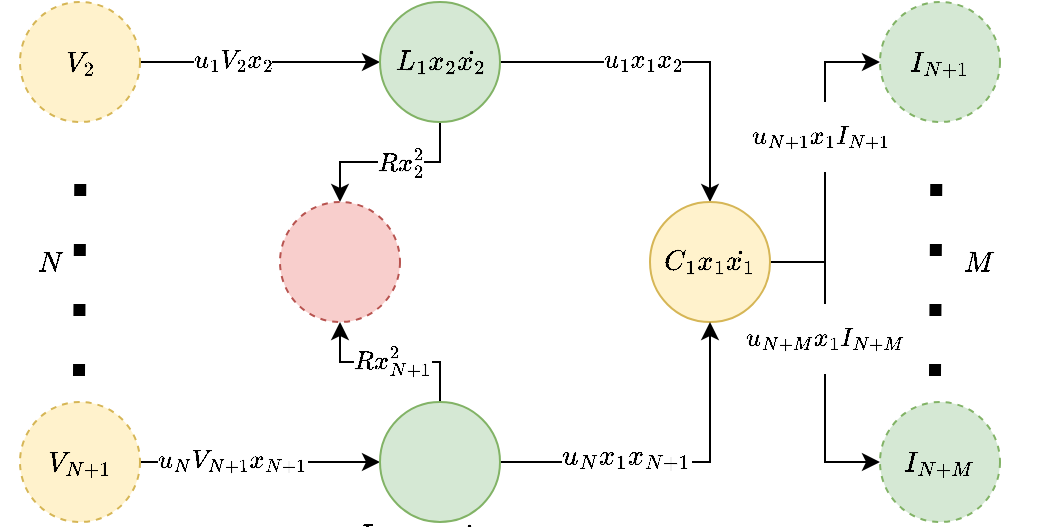 <mxfile version="13.7.9" type="device"><diagram id="qkD1Uyv4oJS3TJNYdxAf" name="Page-1"><mxGraphModel dx="1024" dy="592" grid="1" gridSize="12" guides="1" tooltips="1" connect="1" arrows="1" fold="1" page="1" pageScale="1" pageWidth="850" pageHeight="1100" math="1" shadow="0"><root><mxCell id="0"/><mxCell id="1" parent="0"/><mxCell id="KrP2umfjc1I0FBW_F1Zc-14" style="edgeStyle=orthogonalEdgeStyle;rounded=0;orthogonalLoop=1;jettySize=auto;html=1;exitX=1;exitY=0.5;exitDx=0;exitDy=0;entryX=0;entryY=0.5;entryDx=0;entryDy=0;labelBackgroundColor=none;" parent="1" source="KrP2umfjc1I0FBW_F1Zc-1" target="KrP2umfjc1I0FBW_F1Zc-2" edge="1"><mxGeometry relative="1" as="geometry"/></mxCell><mxCell id="KrP2umfjc1I0FBW_F1Zc-20" value="$$u_1V_2x_2$$" style="edgeLabel;html=1;align=center;verticalAlign=middle;resizable=0;points=[];" parent="KrP2umfjc1I0FBW_F1Zc-14" vertex="1" connectable="0"><mxGeometry x="-0.233" y="1" relative="1" as="geometry"><mxPoint as="offset"/></mxGeometry></mxCell><mxCell id="KrP2umfjc1I0FBW_F1Zc-1" value="$$V_2$$" style="ellipse;whiteSpace=wrap;html=1;aspect=fixed;dashed=1;fillColor=#fff2cc;strokeColor=#d6b656;" parent="1" vertex="1"><mxGeometry x="50" y="160" width="60" height="60" as="geometry"/></mxCell><mxCell id="KrP2umfjc1I0FBW_F1Zc-15" style="edgeStyle=orthogonalEdgeStyle;rounded=0;orthogonalLoop=1;jettySize=auto;html=1;exitX=1;exitY=0.5;exitDx=0;exitDy=0;entryX=0.5;entryY=0;entryDx=0;entryDy=0;labelBackgroundColor=none;" parent="1" source="KrP2umfjc1I0FBW_F1Zc-2" target="KrP2umfjc1I0FBW_F1Zc-6" edge="1"><mxGeometry relative="1" as="geometry"/></mxCell><mxCell id="KrP2umfjc1I0FBW_F1Zc-21" value="$$u_1x_1x_2$$" style="edgeLabel;html=1;align=center;verticalAlign=middle;resizable=0;points=[];" parent="KrP2umfjc1I0FBW_F1Zc-15" vertex="1" connectable="0"><mxGeometry x="-0.195" y="1" relative="1" as="geometry"><mxPoint as="offset"/></mxGeometry></mxCell><mxCell id="U1Hq-O5kNblu9YDVFjFF-3" style="edgeStyle=orthogonalEdgeStyle;rounded=0;orthogonalLoop=1;jettySize=auto;html=1;exitX=0.5;exitY=1;exitDx=0;exitDy=0;entryX=0.5;entryY=0;entryDx=0;entryDy=0;" edge="1" parent="1" source="KrP2umfjc1I0FBW_F1Zc-2" target="KrP2umfjc1I0FBW_F1Zc-3"><mxGeometry relative="1" as="geometry"/></mxCell><mxCell id="U1Hq-O5kNblu9YDVFjFF-4" value="$$Rx_2^2$$" style="edgeLabel;html=1;align=center;verticalAlign=middle;resizable=0;points=[];" vertex="1" connectable="0" parent="U1Hq-O5kNblu9YDVFjFF-3"><mxGeometry x="0.316" relative="1" as="geometry"><mxPoint x="19" as="offset"/></mxGeometry></mxCell><mxCell id="KrP2umfjc1I0FBW_F1Zc-2" value="$$L_1x_2\dot{x_2}$$" style="ellipse;whiteSpace=wrap;html=1;aspect=fixed;fillColor=#d5e8d4;strokeColor=#82b366;" parent="1" vertex="1"><mxGeometry x="230" y="160" width="60" height="60" as="geometry"/></mxCell><mxCell id="KrP2umfjc1I0FBW_F1Zc-3" value="" style="ellipse;whiteSpace=wrap;html=1;aspect=fixed;dashed=1;fillColor=#f8cecc;strokeColor=#b85450;" parent="1" vertex="1"><mxGeometry x="180" y="260" width="60" height="60" as="geometry"/></mxCell><mxCell id="U1Hq-O5kNblu9YDVFjFF-6" style="edgeStyle=orthogonalEdgeStyle;rounded=0;orthogonalLoop=1;jettySize=auto;html=1;exitX=1;exitY=0.5;exitDx=0;exitDy=0;entryX=0;entryY=0.5;entryDx=0;entryDy=0;" edge="1" parent="1" source="KrP2umfjc1I0FBW_F1Zc-6" target="U1Hq-O5kNblu9YDVFjFF-5"><mxGeometry relative="1" as="geometry"/></mxCell><mxCell id="U1Hq-O5kNblu9YDVFjFF-7" value="$$u_{N+1}x_1I_{N+1}$$" style="edgeLabel;html=1;align=center;verticalAlign=middle;resizable=0;points=[];" vertex="1" connectable="0" parent="U1Hq-O5kNblu9YDVFjFF-6"><mxGeometry x="0.175" y="3" relative="1" as="geometry"><mxPoint as="offset"/></mxGeometry></mxCell><mxCell id="U1Hq-O5kNblu9YDVFjFF-18" style="edgeStyle=orthogonalEdgeStyle;rounded=0;orthogonalLoop=1;jettySize=auto;html=1;exitX=1;exitY=0.5;exitDx=0;exitDy=0;entryX=0;entryY=0.5;entryDx=0;entryDy=0;fontSize=12;" edge="1" parent="1" source="KrP2umfjc1I0FBW_F1Zc-6" target="U1Hq-O5kNblu9YDVFjFF-12"><mxGeometry relative="1" as="geometry"/></mxCell><mxCell id="U1Hq-O5kNblu9YDVFjFF-19" value="&lt;span style=&quot;font-size: 11px&quot;&gt;$$u_{N+M}x_1I_{N+M}$$&lt;/span&gt;" style="edgeLabel;html=1;align=center;verticalAlign=middle;resizable=0;points=[];fontSize=12;" vertex="1" connectable="0" parent="U1Hq-O5kNblu9YDVFjFF-18"><mxGeometry x="-0.163" y="-1" relative="1" as="geometry"><mxPoint as="offset"/></mxGeometry></mxCell><mxCell id="KrP2umfjc1I0FBW_F1Zc-6" value="$$C_1x_1\dot{x_1}$$" style="ellipse;whiteSpace=wrap;html=1;aspect=fixed;fillColor=#fff2cc;strokeColor=#d6b656;" parent="1" vertex="1"><mxGeometry x="365" y="260" width="60" height="60" as="geometry"/></mxCell><mxCell id="U1Hq-O5kNblu9YDVFjFF-1" value="" style="endArrow=none;dashed=1;html=1;strokeWidth=6;entryX=0.515;entryY=1.203;entryDx=0;entryDy=0;entryPerimeter=0;dashPattern=1 4;endSize=12;targetPerimeterSpacing=12;sourcePerimeterSpacing=12;" edge="1" parent="1"><mxGeometry width="50" height="50" relative="1" as="geometry"><mxPoint x="79.496" y="346.97" as="sourcePoint"/><mxPoint x="80.25" y="233.03" as="targetPoint"/></mxGeometry></mxCell><mxCell id="U1Hq-O5kNblu9YDVFjFF-2" value="$$N$$" style="text;html=1;align=center;verticalAlign=middle;resizable=0;points=[];autosize=1;" vertex="1" parent="1"><mxGeometry x="40" y="280" width="50" height="20" as="geometry"/></mxCell><mxCell id="U1Hq-O5kNblu9YDVFjFF-5" value="$$I_{N+1}$$" style="ellipse;whiteSpace=wrap;html=1;aspect=fixed;fillColor=#d5e8d4;strokeColor=#82b366;dashed=1;" vertex="1" parent="1"><mxGeometry x="480" y="160" width="60" height="60" as="geometry"/></mxCell><mxCell id="U1Hq-O5kNblu9YDVFjFF-8" style="edgeStyle=orthogonalEdgeStyle;rounded=0;orthogonalLoop=1;jettySize=auto;html=1;exitX=1;exitY=0.5;exitDx=0;exitDy=0;entryX=0;entryY=0.5;entryDx=0;entryDy=0;labelBackgroundColor=none;" edge="1" source="U1Hq-O5kNblu9YDVFjFF-10" target="U1Hq-O5kNblu9YDVFjFF-11" parent="1"><mxGeometry relative="1" as="geometry"/></mxCell><mxCell id="U1Hq-O5kNblu9YDVFjFF-9" value="$$u_NV_{N+1}x_{N+1}$$" style="edgeLabel;html=1;align=center;verticalAlign=middle;resizable=0;points=[];" vertex="1" connectable="0" parent="U1Hq-O5kNblu9YDVFjFF-8"><mxGeometry x="-0.233" y="1" relative="1" as="geometry"><mxPoint as="offset"/></mxGeometry></mxCell><mxCell id="U1Hq-O5kNblu9YDVFjFF-10" value="$$V_{N+1}$$" style="ellipse;whiteSpace=wrap;html=1;aspect=fixed;dashed=1;fillColor=#fff2cc;strokeColor=#d6b656;" vertex="1" parent="1"><mxGeometry x="50" y="360" width="60" height="60" as="geometry"/></mxCell><mxCell id="U1Hq-O5kNblu9YDVFjFF-13" style="edgeStyle=orthogonalEdgeStyle;rounded=0;orthogonalLoop=1;jettySize=auto;html=1;exitX=0.5;exitY=0;exitDx=0;exitDy=0;entryX=0.5;entryY=1;entryDx=0;entryDy=0;" edge="1" parent="1" source="U1Hq-O5kNblu9YDVFjFF-11" target="KrP2umfjc1I0FBW_F1Zc-3"><mxGeometry relative="1" as="geometry"/></mxCell><mxCell id="U1Hq-O5kNblu9YDVFjFF-15" value="$$Rx_{N+1}^2$$" style="edgeLabel;html=1;align=center;verticalAlign=middle;resizable=0;points=[];" vertex="1" connectable="0" parent="U1Hq-O5kNblu9YDVFjFF-13"><mxGeometry x="0.227" y="-1" relative="1" as="geometry"><mxPoint x="11" as="offset"/></mxGeometry></mxCell><mxCell id="U1Hq-O5kNblu9YDVFjFF-16" style="edgeStyle=orthogonalEdgeStyle;rounded=0;orthogonalLoop=1;jettySize=auto;html=1;exitX=1;exitY=0.5;exitDx=0;exitDy=0;entryX=0.5;entryY=1;entryDx=0;entryDy=0;fontSize=12;" edge="1" parent="1" source="U1Hq-O5kNblu9YDVFjFF-11" target="KrP2umfjc1I0FBW_F1Zc-6"><mxGeometry relative="1" as="geometry"/></mxCell><mxCell id="U1Hq-O5kNblu9YDVFjFF-17" value="$$u_Nx_1x_{N+1}$$" style="edgeLabel;html=1;align=center;verticalAlign=middle;resizable=0;points=[];fontSize=12;" vertex="1" connectable="0" parent="U1Hq-O5kNblu9YDVFjFF-16"><mxGeometry x="-0.282" y="3" relative="1" as="geometry"><mxPoint as="offset"/></mxGeometry></mxCell><mxCell id="U1Hq-O5kNblu9YDVFjFF-11" value="$$L_Nx_{N+1}\dot{x}_{N+1}$$" style="ellipse;whiteSpace=wrap;html=1;aspect=fixed;fillColor=#d5e8d4;strokeColor=#82b366;fontSize=12;labelPosition=center;verticalLabelPosition=bottom;align=center;verticalAlign=top;spacing=-17;" vertex="1" parent="1"><mxGeometry x="230" y="360" width="60" height="60" as="geometry"/></mxCell><mxCell id="U1Hq-O5kNblu9YDVFjFF-12" value="$$I_{N+M}$$" style="ellipse;whiteSpace=wrap;html=1;aspect=fixed;fillColor=#d5e8d4;strokeColor=#82b366;dashed=1;" vertex="1" parent="1"><mxGeometry x="480" y="360" width="60" height="60" as="geometry"/></mxCell><mxCell id="U1Hq-O5kNblu9YDVFjFF-20" value="$$M$$" style="text;html=1;align=center;verticalAlign=middle;resizable=0;points=[];autosize=1;" vertex="1" parent="1"><mxGeometry x="499" y="278" width="60" height="24" as="geometry"/></mxCell><mxCell id="U1Hq-O5kNblu9YDVFjFF-21" value="" style="endArrow=none;dashed=1;html=1;strokeWidth=6;entryX=0.515;entryY=1.203;entryDx=0;entryDy=0;entryPerimeter=0;dashPattern=1 4;endSize=12;targetPerimeterSpacing=12;sourcePerimeterSpacing=12;" edge="1" parent="1"><mxGeometry width="50" height="50" relative="1" as="geometry"><mxPoint x="507.496" y="346.97" as="sourcePoint"/><mxPoint x="508.25" y="233.03" as="targetPoint"/></mxGeometry></mxCell></root></mxGraphModel></diagram></mxfile>